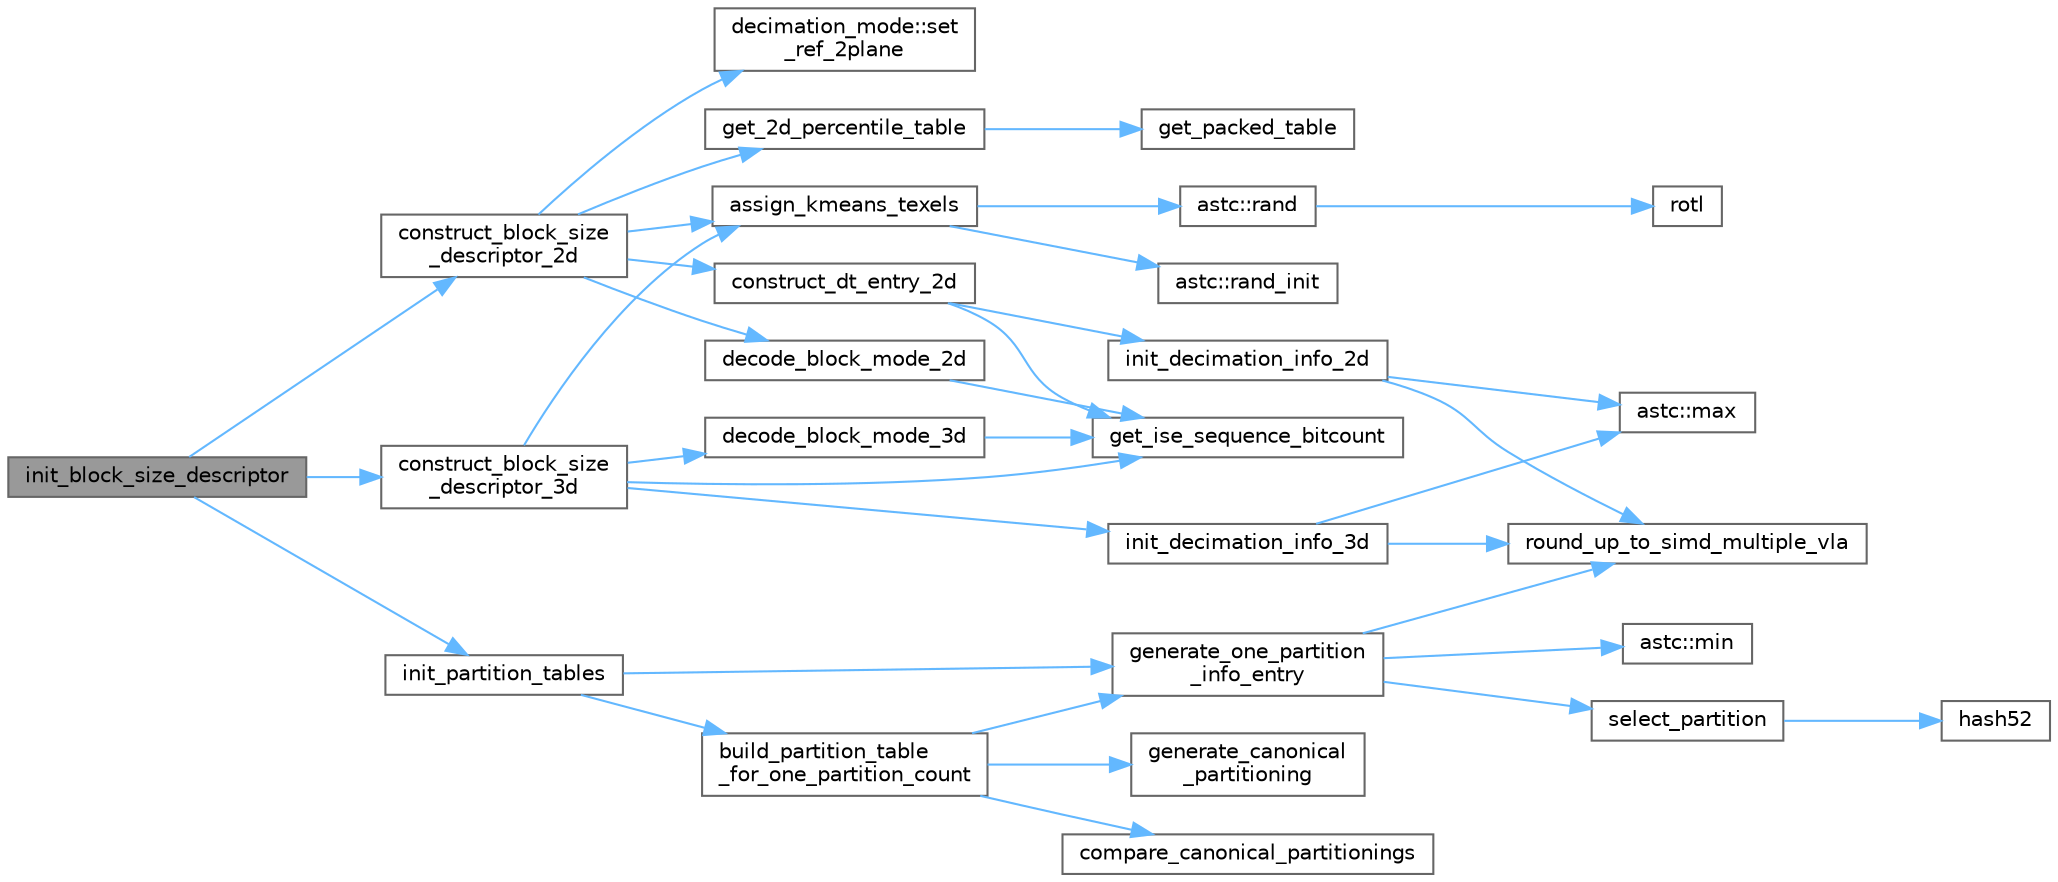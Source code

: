 digraph "init_block_size_descriptor"
{
 // LATEX_PDF_SIZE
  bgcolor="transparent";
  edge [fontname=Helvetica,fontsize=10,labelfontname=Helvetica,labelfontsize=10];
  node [fontname=Helvetica,fontsize=10,shape=box,height=0.2,width=0.4];
  rankdir="LR";
  Node1 [id="Node000001",label="init_block_size_descriptor",height=0.2,width=0.4,color="gray40", fillcolor="grey60", style="filled", fontcolor="black",tooltip="Populate the block size descriptor for the target block size."];
  Node1 -> Node2 [id="edge34_Node000001_Node000002",color="steelblue1",style="solid",tooltip=" "];
  Node2 [id="Node000002",label="construct_block_size\l_descriptor_2d",height=0.2,width=0.4,color="grey40", fillcolor="white", style="filled",URL="$astcenc__block__sizes_8cpp.html#ae2e6657689fff66c3d8729b63d6ae7c5",tooltip="Allocate block modes and decimation tables for a single 2D block size."];
  Node2 -> Node3 [id="edge35_Node000002_Node000003",color="steelblue1",style="solid",tooltip=" "];
  Node3 [id="Node000003",label="assign_kmeans_texels",height=0.2,width=0.4,color="grey40", fillcolor="white", style="filled",URL="$astcenc__block__sizes_8cpp.html#a20c3e73541fd2727c8b79cc8c19919b2",tooltip="Assign the texels to use for kmeans clustering."];
  Node3 -> Node4 [id="edge36_Node000003_Node000004",color="steelblue1",style="solid",tooltip=" "];
  Node4 [id="Node000004",label="astc::rand",height=0.2,width=0.4,color="grey40", fillcolor="white", style="filled",URL="$namespaceastc.html#acd6244a33d585dcaa70ceb08313115ff",tooltip="Return the next random number from the generator."];
  Node4 -> Node5 [id="edge37_Node000004_Node000005",color="steelblue1",style="solid",tooltip=" "];
  Node5 [id="Node000005",label="rotl",height=0.2,width=0.4,color="grey40", fillcolor="white", style="filled",URL="$astcenc__mathlib_8cpp.html#ada00fa3b97cd1f54329bc637fcba9ec6",tooltip="64-bit rotate left."];
  Node3 -> Node6 [id="edge38_Node000003_Node000006",color="steelblue1",style="solid",tooltip=" "];
  Node6 [id="Node000006",label="astc::rand_init",height=0.2,width=0.4,color="grey40", fillcolor="white", style="filled",URL="$namespaceastc.html#a3a0b157316c84b208b4195916b2593e1",tooltip="Initialize the seed structure for a random number generator."];
  Node2 -> Node7 [id="edge39_Node000002_Node000007",color="steelblue1",style="solid",tooltip=" "];
  Node7 [id="Node000007",label="construct_dt_entry_2d",height=0.2,width=0.4,color="grey40", fillcolor="white", style="filled",URL="$astcenc__block__sizes_8cpp.html#aa894007bf90b5ec41a26d1c391ace949",tooltip="Allocate a single 2D decimation table entry."];
  Node7 -> Node8 [id="edge40_Node000007_Node000008",color="steelblue1",style="solid",tooltip=" "];
  Node8 [id="Node000008",label="get_ise_sequence_bitcount",height=0.2,width=0.4,color="grey40", fillcolor="white", style="filled",URL="$astcenc__integer__sequence_8cpp.html#af46c9322b401332698e9cb93c968fe19",tooltip="Return the number of bits needed to encode an ISE sequence."];
  Node7 -> Node9 [id="edge41_Node000007_Node000009",color="steelblue1",style="solid",tooltip=" "];
  Node9 [id="Node000009",label="init_decimation_info_2d",height=0.2,width=0.4,color="grey40", fillcolor="white", style="filled",URL="$astcenc__block__sizes_8cpp.html#ad8405c6d5685c364a91ff3ae3c5c4057",tooltip="Create a 2D decimation entry for a block-size and weight-decimation pair."];
  Node9 -> Node10 [id="edge42_Node000009_Node000010",color="steelblue1",style="solid",tooltip=" "];
  Node10 [id="Node000010",label="astc::max",height=0.2,width=0.4,color="grey40", fillcolor="white", style="filled",URL="$namespaceastc.html#a83a55552d03399cdff6cf2fed8312c9f",tooltip="Return the maximum of two values."];
  Node9 -> Node11 [id="edge43_Node000009_Node000011",color="steelblue1",style="solid",tooltip=" "];
  Node11 [id="Node000011",label="round_up_to_simd_multiple_vla",height=0.2,width=0.4,color="grey40", fillcolor="white", style="filled",URL="$astcenc__vecmathlib_8h.html#ae36622d837079b4899b971731c2dda37",tooltip="Round a count up to the largest multiple of the SIMD width."];
  Node2 -> Node12 [id="edge44_Node000002_Node000012",color="steelblue1",style="solid",tooltip=" "];
  Node12 [id="Node000012",label="decode_block_mode_2d",height=0.2,width=0.4,color="grey40", fillcolor="white", style="filled",URL="$astcenc__block__sizes_8cpp.html#a6a5e2e9b931f3399e9722f7de90f537c",tooltip="Functions to generate block size descriptor and decimation tables."];
  Node12 -> Node8 [id="edge45_Node000012_Node000008",color="steelblue1",style="solid",tooltip=" "];
  Node2 -> Node13 [id="edge46_Node000002_Node000013",color="steelblue1",style="solid",tooltip=" "];
  Node13 [id="Node000013",label="get_2d_percentile_table",height=0.2,width=0.4,color="grey40", fillcolor="white", style="filled",URL="$astcenc__percentile__tables_8cpp.html#af98304be147ac93a80eaf13cbe448605",tooltip="Get the percentile table for 2D block modes."];
  Node13 -> Node14 [id="edge47_Node000013_Node000014",color="steelblue1",style="solid",tooltip=" "];
  Node14 [id="Node000014",label="get_packed_table",height=0.2,width=0.4,color="grey40", fillcolor="white", style="filled",URL="$astcenc__percentile__tables_8cpp.html#ad46153321aa8b7efe0d78a7f6e8a88e9",tooltip="Fetch the packed percentile table for the given 2D block size."];
  Node2 -> Node15 [id="edge48_Node000002_Node000015",color="steelblue1",style="solid",tooltip=" "];
  Node15 [id="Node000015",label="decimation_mode::set\l_ref_2plane",height=0.2,width=0.4,color="grey40", fillcolor="white", style="filled",URL="$structdecimation__mode.html#a84c78b671414b48738ddb97937c66ddf",tooltip="Set a 2 plane weight quant as active."];
  Node1 -> Node16 [id="edge49_Node000001_Node000016",color="steelblue1",style="solid",tooltip=" "];
  Node16 [id="Node000016",label="construct_block_size\l_descriptor_3d",height=0.2,width=0.4,color="grey40", fillcolor="white", style="filled",URL="$astcenc__block__sizes_8cpp.html#a3fde919cf8b9a7f9db851cfff6a7a87c",tooltip="Allocate block modes and decimation tables for a single 3D block size."];
  Node16 -> Node3 [id="edge50_Node000016_Node000003",color="steelblue1",style="solid",tooltip=" "];
  Node16 -> Node17 [id="edge51_Node000016_Node000017",color="steelblue1",style="solid",tooltip=" "];
  Node17 [id="Node000017",label="decode_block_mode_3d",height=0.2,width=0.4,color="grey40", fillcolor="white", style="filled",URL="$astcenc__block__sizes_8cpp.html#a0eadba499223d475df0afa41228a7d30",tooltip="Decode the properties of an encoded 3D block mode."];
  Node17 -> Node8 [id="edge52_Node000017_Node000008",color="steelblue1",style="solid",tooltip=" "];
  Node16 -> Node8 [id="edge53_Node000016_Node000008",color="steelblue1",style="solid",tooltip=" "];
  Node16 -> Node18 [id="edge54_Node000016_Node000018",color="steelblue1",style="solid",tooltip=" "];
  Node18 [id="Node000018",label="init_decimation_info_3d",height=0.2,width=0.4,color="grey40", fillcolor="white", style="filled",URL="$astcenc__block__sizes_8cpp.html#a2baafb8e792da4735cef4849633739ac",tooltip="Create a 3D decimation entry for a block-size and weight-decimation pair."];
  Node18 -> Node10 [id="edge55_Node000018_Node000010",color="steelblue1",style="solid",tooltip=" "];
  Node18 -> Node11 [id="edge56_Node000018_Node000011",color="steelblue1",style="solid",tooltip=" "];
  Node1 -> Node19 [id="edge57_Node000001_Node000019",color="steelblue1",style="solid",tooltip=" "];
  Node19 [id="Node000019",label="init_partition_tables",height=0.2,width=0.4,color="grey40", fillcolor="white", style="filled",URL="$astcenc__partition__tables_8cpp.html#a9460ca3acf0175a93580b78d5d99a36a",tooltip="Populate the partition tables for the target block size."];
  Node19 -> Node20 [id="edge58_Node000019_Node000020",color="steelblue1",style="solid",tooltip=" "];
  Node20 [id="Node000020",label="build_partition_table\l_for_one_partition_count",height=0.2,width=0.4,color="grey40", fillcolor="white", style="filled",URL="$astcenc__partition__tables_8cpp.html#a83b39a9f5b84470876611393553d38b5",tooltip=" "];
  Node20 -> Node21 [id="edge59_Node000020_Node000021",color="steelblue1",style="solid",tooltip=" "];
  Node21 [id="Node000021",label="compare_canonical_partitionings",height=0.2,width=0.4,color="grey40", fillcolor="white", style="filled",URL="$astcenc__partition__tables_8cpp.html#adced470735eb4be99d56b03b57201e2a",tooltip="Compare two canonical patterns to see if they are the same."];
  Node20 -> Node22 [id="edge60_Node000020_Node000022",color="steelblue1",style="solid",tooltip=" "];
  Node22 [id="Node000022",label="generate_canonical\l_partitioning",height=0.2,width=0.4,color="grey40", fillcolor="white", style="filled",URL="$astcenc__partition__tables_8cpp.html#a656f2dcd2ed9221814a6f1b38bff7cb6",tooltip="Generate a canonical representation of a partition pattern."];
  Node20 -> Node23 [id="edge61_Node000020_Node000023",color="steelblue1",style="solid",tooltip=" "];
  Node23 [id="Node000023",label="generate_one_partition\l_info_entry",height=0.2,width=0.4,color="grey40", fillcolor="white", style="filled",URL="$astcenc__partition__tables_8cpp.html#a11a5380f66eb5461273c7d4f5c71e6d0",tooltip="Generate a single partition info structure."];
  Node23 -> Node24 [id="edge62_Node000023_Node000024",color="steelblue1",style="solid",tooltip=" "];
  Node24 [id="Node000024",label="astc::min",height=0.2,width=0.4,color="grey40", fillcolor="white", style="filled",URL="$namespaceastc.html#af78c0d31374aa9923633a3a2abf8d738",tooltip="Return the minimum of two values."];
  Node23 -> Node11 [id="edge63_Node000023_Node000011",color="steelblue1",style="solid",tooltip=" "];
  Node23 -> Node25 [id="edge64_Node000023_Node000025",color="steelblue1",style="solid",tooltip=" "];
  Node25 [id="Node000025",label="select_partition",height=0.2,width=0.4,color="grey40", fillcolor="white", style="filled",URL="$astcenc__partition__tables_8cpp.html#a57b1b10c9fc1e915dcf985ea37a8cbf6",tooltip="Select texel assignment for a single coordinate."];
  Node25 -> Node26 [id="edge65_Node000025_Node000026",color="steelblue1",style="solid",tooltip=" "];
  Node26 [id="Node000026",label="hash52",height=0.2,width=0.4,color="grey40", fillcolor="white", style="filled",URL="$astcenc__partition__tables_8cpp.html#a28958825dfb33d5371f54dae6d247f8a",tooltip="Hash function used for procedural partition assignment."];
  Node19 -> Node23 [id="edge66_Node000019_Node000023",color="steelblue1",style="solid",tooltip=" "];
}
